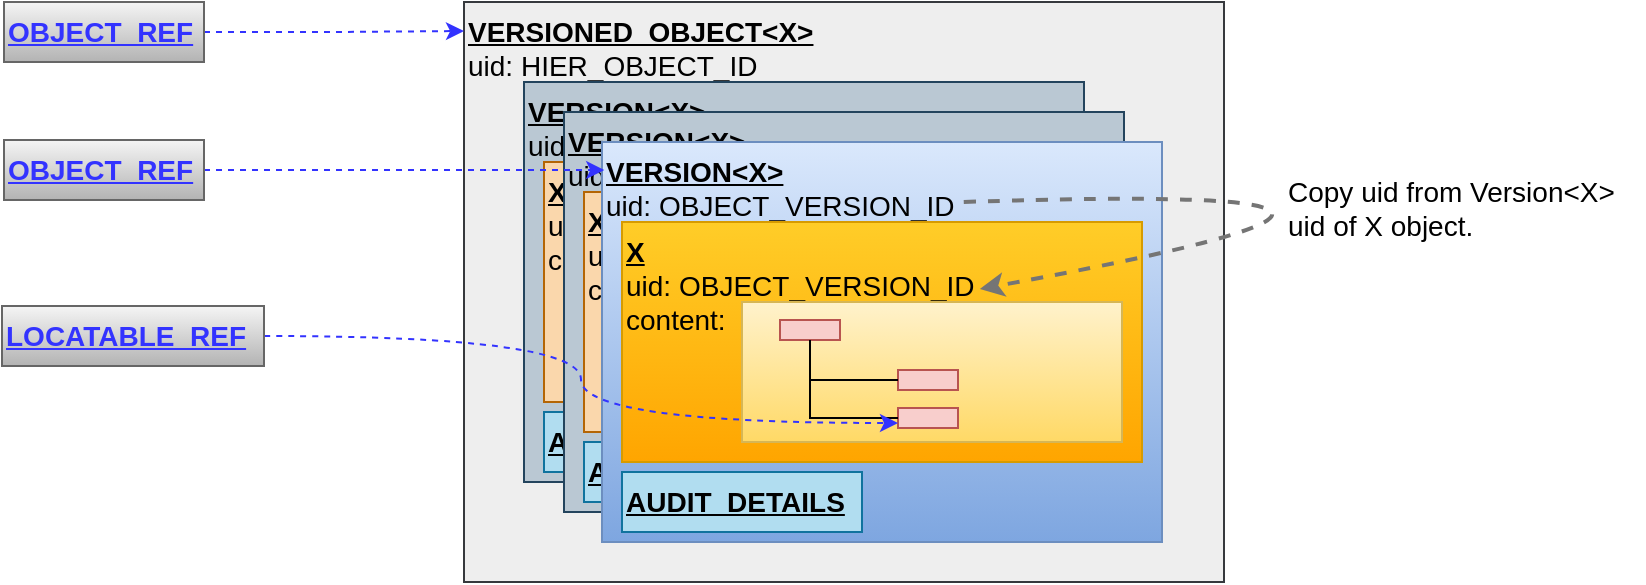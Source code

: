 <mxfile version="12.1.1" type="device" pages="1"><diagram id="Ipy5a6JUwnwC102qDjiA" name="Page-1"><mxGraphModel dx="1030" dy="705" grid="1" gridSize="10" guides="1" tooltips="1" connect="1" arrows="1" fold="1" page="1" pageScale="1" pageWidth="1169" pageHeight="827" math="0" shadow="0"><root><mxCell id="0"/><mxCell id="1" parent="0"/><mxCell id="qDFtoAM4QETea1y4RNJC-1" value="&lt;u&gt;&lt;b&gt;VERSIONED_OBJECT&amp;lt;X&amp;gt;&lt;/b&gt;&lt;/u&gt;&lt;br&gt;uid: HIER_OBJECT_ID" style="rounded=0;whiteSpace=wrap;html=1;fontSize=14;verticalAlign=top;align=left;fillColor=#eeeeee;strokeColor=#36393d;" vertex="1" parent="1"><mxGeometry x="320" y="180" width="380" height="290" as="geometry"/></mxCell><mxCell id="qDFtoAM4QETea1y4RNJC-13" value="" style="group;fillColor=#bac8d3;strokeColor=#23445d;" vertex="1" connectable="0" parent="1"><mxGeometry x="350" y="220" width="280" height="200" as="geometry"/></mxCell><mxCell id="qDFtoAM4QETea1y4RNJC-2" value="&lt;u&gt;&lt;b&gt;VERSION&amp;lt;X&amp;gt;&lt;/b&gt;&lt;/u&gt;&lt;br&gt;uid: OBJECT_VERSION_ID" style="rounded=0;whiteSpace=wrap;html=1;fontSize=14;verticalAlign=top;align=left;fillColor=#bac8d3;strokeColor=#23445d;" vertex="1" parent="qDFtoAM4QETea1y4RNJC-13"><mxGeometry width="280" height="200" as="geometry"/></mxCell><mxCell id="qDFtoAM4QETea1y4RNJC-3" value="&lt;u&gt;&lt;b&gt;X&lt;/b&gt;&lt;/u&gt;&lt;br&gt;uid: OBJECT_VERSION_ID&lt;br&gt;content:" style="rounded=0;whiteSpace=wrap;html=1;fontSize=14;verticalAlign=top;align=left;fillColor=#fad7ac;strokeColor=#b46504;" vertex="1" parent="qDFtoAM4QETea1y4RNJC-13"><mxGeometry x="10" y="40" width="260" height="120" as="geometry"/></mxCell><mxCell id="qDFtoAM4QETea1y4RNJC-5" value="&lt;b&gt;&lt;u&gt;AUDIT_DETAILS&lt;/u&gt;&lt;/b&gt;" style="rounded=0;whiteSpace=wrap;html=1;fontSize=14;verticalAlign=top;align=left;fillColor=#b1ddf0;strokeColor=#10739e;" vertex="1" parent="qDFtoAM4QETea1y4RNJC-13"><mxGeometry x="10" y="165" width="120" height="30" as="geometry"/></mxCell><mxCell id="qDFtoAM4QETea1y4RNJC-6" value="" style="rounded=0;whiteSpace=wrap;html=1;fontSize=14;verticalAlign=top;align=left;fillColor=#fff2cc;strokeColor=#d6b656;gradientColor=#ffd966;" vertex="1" parent="qDFtoAM4QETea1y4RNJC-13"><mxGeometry x="70" y="85" width="190" height="70" as="geometry"/></mxCell><mxCell id="qDFtoAM4QETea1y4RNJC-12" value="" style="group" vertex="1" connectable="0" parent="qDFtoAM4QETea1y4RNJC-13"><mxGeometry x="89" y="94" width="89" height="54" as="geometry"/></mxCell><mxCell id="qDFtoAM4QETea1y4RNJC-7" value="" style="rounded=0;whiteSpace=wrap;html=1;fontSize=14;align=left;fillColor=#f8cecc;strokeColor=#b85450;" vertex="1" parent="qDFtoAM4QETea1y4RNJC-12"><mxGeometry width="30" height="10" as="geometry"/></mxCell><mxCell id="qDFtoAM4QETea1y4RNJC-8" value="" style="rounded=0;whiteSpace=wrap;html=1;fontSize=14;align=left;fillColor=#f8cecc;strokeColor=#b85450;" vertex="1" parent="qDFtoAM4QETea1y4RNJC-12"><mxGeometry x="59" y="25" width="30" height="10" as="geometry"/></mxCell><mxCell id="qDFtoAM4QETea1y4RNJC-10" style="edgeStyle=orthogonalEdgeStyle;rounded=0;orthogonalLoop=1;jettySize=auto;html=1;exitX=0.5;exitY=1;exitDx=0;exitDy=0;entryX=0;entryY=0.5;entryDx=0;entryDy=0;fontSize=14;endArrow=none;endFill=0;" edge="1" parent="qDFtoAM4QETea1y4RNJC-12" source="qDFtoAM4QETea1y4RNJC-7" target="qDFtoAM4QETea1y4RNJC-8"><mxGeometry relative="1" as="geometry"/></mxCell><mxCell id="qDFtoAM4QETea1y4RNJC-9" value="" style="rounded=0;whiteSpace=wrap;html=1;fontSize=14;align=left;fillColor=#f8cecc;strokeColor=#b85450;" vertex="1" parent="qDFtoAM4QETea1y4RNJC-12"><mxGeometry x="59" y="44" width="30" height="10" as="geometry"/></mxCell><mxCell id="qDFtoAM4QETea1y4RNJC-11" style="edgeStyle=orthogonalEdgeStyle;rounded=0;orthogonalLoop=1;jettySize=auto;html=1;exitX=0.5;exitY=1;exitDx=0;exitDy=0;entryX=0;entryY=0.5;entryDx=0;entryDy=0;endArrow=none;endFill=0;fontSize=14;" edge="1" parent="qDFtoAM4QETea1y4RNJC-12" source="qDFtoAM4QETea1y4RNJC-7" target="qDFtoAM4QETea1y4RNJC-9"><mxGeometry relative="1" as="geometry"/></mxCell><mxCell id="qDFtoAM4QETea1y4RNJC-14" value="" style="group" vertex="1" connectable="0" parent="1"><mxGeometry x="370" y="235" width="280" height="200" as="geometry"/></mxCell><mxCell id="qDFtoAM4QETea1y4RNJC-15" value="&lt;u&gt;&lt;b&gt;VERSION&amp;lt;X&amp;gt;&lt;/b&gt;&lt;/u&gt;&lt;br&gt;uid: OBJECT_VERSION_ID" style="rounded=0;whiteSpace=wrap;html=1;fontSize=14;verticalAlign=top;align=left;fillColor=#bac8d3;strokeColor=#23445d;" vertex="1" parent="qDFtoAM4QETea1y4RNJC-14"><mxGeometry width="280" height="200" as="geometry"/></mxCell><mxCell id="qDFtoAM4QETea1y4RNJC-16" value="&lt;u&gt;&lt;b&gt;X&lt;/b&gt;&lt;/u&gt;&lt;br&gt;uid: OBJECT_VERSION_ID&lt;br&gt;content:" style="rounded=0;whiteSpace=wrap;html=1;fontSize=14;verticalAlign=top;align=left;fillColor=#fad7ac;strokeColor=#b46504;" vertex="1" parent="qDFtoAM4QETea1y4RNJC-14"><mxGeometry x="10" y="40" width="260" height="120" as="geometry"/></mxCell><mxCell id="qDFtoAM4QETea1y4RNJC-17" value="&lt;b&gt;&lt;u&gt;AUDIT_DETAILS&lt;/u&gt;&lt;/b&gt;" style="rounded=0;whiteSpace=wrap;html=1;fontSize=14;verticalAlign=top;align=left;fillColor=#b1ddf0;strokeColor=#10739e;" vertex="1" parent="qDFtoAM4QETea1y4RNJC-14"><mxGeometry x="10" y="165" width="120" height="30" as="geometry"/></mxCell><mxCell id="qDFtoAM4QETea1y4RNJC-18" value="" style="rounded=0;whiteSpace=wrap;html=1;fontSize=14;verticalAlign=top;align=left;fillColor=#fff2cc;strokeColor=#d6b656;gradientColor=#ffd966;" vertex="1" parent="qDFtoAM4QETea1y4RNJC-14"><mxGeometry x="70" y="80" width="190" height="70" as="geometry"/></mxCell><mxCell id="qDFtoAM4QETea1y4RNJC-19" value="" style="group" vertex="1" connectable="0" parent="qDFtoAM4QETea1y4RNJC-14"><mxGeometry x="89" y="89" width="89" height="54" as="geometry"/></mxCell><mxCell id="qDFtoAM4QETea1y4RNJC-20" value="" style="rounded=0;whiteSpace=wrap;html=1;fontSize=14;align=left;fillColor=#f8cecc;strokeColor=#b85450;" vertex="1" parent="qDFtoAM4QETea1y4RNJC-19"><mxGeometry width="30" height="10" as="geometry"/></mxCell><mxCell id="qDFtoAM4QETea1y4RNJC-21" value="" style="rounded=0;whiteSpace=wrap;html=1;fontSize=14;align=left;fillColor=#f8cecc;strokeColor=#b85450;" vertex="1" parent="qDFtoAM4QETea1y4RNJC-19"><mxGeometry x="59" y="25" width="30" height="10" as="geometry"/></mxCell><mxCell id="qDFtoAM4QETea1y4RNJC-22" style="edgeStyle=orthogonalEdgeStyle;rounded=0;orthogonalLoop=1;jettySize=auto;html=1;exitX=0.5;exitY=1;exitDx=0;exitDy=0;entryX=0;entryY=0.5;entryDx=0;entryDy=0;fontSize=14;endArrow=none;endFill=0;" edge="1" parent="qDFtoAM4QETea1y4RNJC-19" source="qDFtoAM4QETea1y4RNJC-20" target="qDFtoAM4QETea1y4RNJC-21"><mxGeometry relative="1" as="geometry"/></mxCell><mxCell id="qDFtoAM4QETea1y4RNJC-23" value="" style="rounded=0;whiteSpace=wrap;html=1;fontSize=14;align=left;fillColor=#f8cecc;strokeColor=#b85450;" vertex="1" parent="qDFtoAM4QETea1y4RNJC-19"><mxGeometry x="59" y="44" width="30" height="10" as="geometry"/></mxCell><mxCell id="qDFtoAM4QETea1y4RNJC-24" style="edgeStyle=orthogonalEdgeStyle;rounded=0;orthogonalLoop=1;jettySize=auto;html=1;exitX=0.5;exitY=1;exitDx=0;exitDy=0;entryX=0;entryY=0.5;entryDx=0;entryDy=0;endArrow=none;endFill=0;fontSize=14;" edge="1" parent="qDFtoAM4QETea1y4RNJC-19" source="qDFtoAM4QETea1y4RNJC-20" target="qDFtoAM4QETea1y4RNJC-23"><mxGeometry relative="1" as="geometry"/></mxCell><mxCell id="qDFtoAM4QETea1y4RNJC-25" value="" style="group" vertex="1" connectable="0" parent="1"><mxGeometry x="389" y="250" width="280" height="200" as="geometry"/></mxCell><mxCell id="qDFtoAM4QETea1y4RNJC-26" value="&lt;u&gt;&lt;b&gt;VERSION&amp;lt;X&amp;gt;&lt;/b&gt;&lt;/u&gt;&lt;br&gt;uid: OBJECT_VERSION_ID" style="rounded=0;whiteSpace=wrap;html=1;fontSize=14;verticalAlign=top;align=left;fillColor=#dae8fc;strokeColor=#6c8ebf;gradientColor=#7ea6e0;" vertex="1" parent="qDFtoAM4QETea1y4RNJC-25"><mxGeometry width="280" height="200" as="geometry"/></mxCell><mxCell id="qDFtoAM4QETea1y4RNJC-27" value="&lt;u&gt;&lt;b&gt;X&lt;/b&gt;&lt;/u&gt;&lt;br&gt;uid: OBJECT_VERSION_ID&lt;br&gt;content:" style="rounded=0;whiteSpace=wrap;html=1;fontSize=14;verticalAlign=top;align=left;fillColor=#ffcd28;strokeColor=#d79b00;gradientColor=#ffa500;" vertex="1" parent="qDFtoAM4QETea1y4RNJC-25"><mxGeometry x="10" y="40" width="260" height="120" as="geometry"/></mxCell><mxCell id="qDFtoAM4QETea1y4RNJC-28" value="&lt;b&gt;&lt;u&gt;AUDIT_DETAILS&lt;/u&gt;&lt;/b&gt;" style="rounded=0;whiteSpace=wrap;html=1;fontSize=14;verticalAlign=top;align=left;fillColor=#b1ddf0;strokeColor=#10739e;" vertex="1" parent="qDFtoAM4QETea1y4RNJC-25"><mxGeometry x="10" y="165" width="120" height="30" as="geometry"/></mxCell><mxCell id="qDFtoAM4QETea1y4RNJC-29" value="" style="rounded=0;whiteSpace=wrap;html=1;fontSize=14;verticalAlign=top;align=left;fillColor=#fff2cc;strokeColor=#d6b656;gradientColor=#ffd966;" vertex="1" parent="qDFtoAM4QETea1y4RNJC-25"><mxGeometry x="70" y="80" width="190" height="70" as="geometry"/></mxCell><mxCell id="qDFtoAM4QETea1y4RNJC-30" value="" style="group" vertex="1" connectable="0" parent="qDFtoAM4QETea1y4RNJC-25"><mxGeometry x="89" y="89" width="89" height="54" as="geometry"/></mxCell><mxCell id="qDFtoAM4QETea1y4RNJC-31" value="" style="rounded=0;whiteSpace=wrap;html=1;fontSize=14;align=left;fillColor=#f8cecc;strokeColor=#b85450;" vertex="1" parent="qDFtoAM4QETea1y4RNJC-30"><mxGeometry width="30" height="10" as="geometry"/></mxCell><mxCell id="qDFtoAM4QETea1y4RNJC-32" value="" style="rounded=0;whiteSpace=wrap;html=1;fontSize=14;align=left;fillColor=#f8cecc;strokeColor=#b85450;" vertex="1" parent="qDFtoAM4QETea1y4RNJC-30"><mxGeometry x="59" y="25" width="30" height="10" as="geometry"/></mxCell><mxCell id="qDFtoAM4QETea1y4RNJC-33" style="edgeStyle=orthogonalEdgeStyle;rounded=0;orthogonalLoop=1;jettySize=auto;html=1;exitX=0.5;exitY=1;exitDx=0;exitDy=0;entryX=0;entryY=0.5;entryDx=0;entryDy=0;fontSize=14;endArrow=none;endFill=0;" edge="1" parent="qDFtoAM4QETea1y4RNJC-30" source="qDFtoAM4QETea1y4RNJC-31" target="qDFtoAM4QETea1y4RNJC-32"><mxGeometry relative="1" as="geometry"/></mxCell><mxCell id="qDFtoAM4QETea1y4RNJC-34" value="" style="rounded=0;whiteSpace=wrap;html=1;fontSize=14;align=left;fillColor=#f8cecc;strokeColor=#b85450;" vertex="1" parent="qDFtoAM4QETea1y4RNJC-30"><mxGeometry x="59" y="44" width="30" height="10" as="geometry"/></mxCell><mxCell id="qDFtoAM4QETea1y4RNJC-35" style="edgeStyle=orthogonalEdgeStyle;rounded=0;orthogonalLoop=1;jettySize=auto;html=1;exitX=0.5;exitY=1;exitDx=0;exitDy=0;entryX=0;entryY=0.5;entryDx=0;entryDy=0;endArrow=none;endFill=0;fontSize=14;" edge="1" parent="qDFtoAM4QETea1y4RNJC-30" source="qDFtoAM4QETea1y4RNJC-31" target="qDFtoAM4QETea1y4RNJC-34"><mxGeometry relative="1" as="geometry"/></mxCell><mxCell id="qDFtoAM4QETea1y4RNJC-42" value="" style="curved=1;endArrow=classic;html=1;dashed=1;strokeColor=#757575;fontSize=14;exitX=0.646;exitY=0.15;exitDx=0;exitDy=0;exitPerimeter=0;entryX=0.626;entryY=-0.093;entryDx=0;entryDy=0;entryPerimeter=0;strokeWidth=2;" edge="1" parent="qDFtoAM4QETea1y4RNJC-25" source="qDFtoAM4QETea1y4RNJC-26" target="qDFtoAM4QETea1y4RNJC-29"><mxGeometry width="50" height="50" relative="1" as="geometry"><mxPoint x="371" y="-10" as="sourcePoint"/><mxPoint x="351" y="90" as="targetPoint"/><Array as="points"><mxPoint x="481" y="20"/></Array></mxGeometry></mxCell><mxCell id="qDFtoAM4QETea1y4RNJC-37" style="edgeStyle=orthogonalEdgeStyle;rounded=0;orthogonalLoop=1;jettySize=auto;html=1;exitX=1;exitY=0.5;exitDx=0;exitDy=0;entryX=0;entryY=0.05;entryDx=0;entryDy=0;entryPerimeter=0;endArrow=classic;endFill=1;fontSize=14;dashed=1;strokeColor=#3333FF;" edge="1" parent="1" source="qDFtoAM4QETea1y4RNJC-36" target="qDFtoAM4QETea1y4RNJC-1"><mxGeometry relative="1" as="geometry"/></mxCell><mxCell id="qDFtoAM4QETea1y4RNJC-36" value="OBJECT_REF" style="rounded=0;whiteSpace=wrap;html=1;fontSize=14;align=left;fillColor=#f5f5f5;strokeColor=#666666;fontStyle=5;gradientColor=#b3b3b3;fontColor=#3333FF;" vertex="1" parent="1"><mxGeometry x="90" y="180" width="100" height="30" as="geometry"/></mxCell><mxCell id="qDFtoAM4QETea1y4RNJC-39" style="edgeStyle=orthogonalEdgeStyle;rounded=0;orthogonalLoop=1;jettySize=auto;html=1;exitX=1;exitY=0.5;exitDx=0;exitDy=0;entryX=0.004;entryY=0.07;entryDx=0;entryDy=0;entryPerimeter=0;dashed=1;endArrow=classic;endFill=1;strokeColor=#3333FF;fontSize=14;" edge="1" parent="1" source="qDFtoAM4QETea1y4RNJC-38" target="qDFtoAM4QETea1y4RNJC-26"><mxGeometry relative="1" as="geometry"/></mxCell><mxCell id="qDFtoAM4QETea1y4RNJC-38" value="OBJECT_REF" style="rounded=0;whiteSpace=wrap;html=1;fontSize=14;align=left;fillColor=#f5f5f5;strokeColor=#666666;fontStyle=5;gradientColor=#b3b3b3;fontColor=#3333FF;" vertex="1" parent="1"><mxGeometry x="90" y="249" width="100" height="30" as="geometry"/></mxCell><mxCell id="qDFtoAM4QETea1y4RNJC-43" value="Copy uid from Version&amp;lt;X&amp;gt;&lt;br&gt;uid of X object." style="text;html=1;resizable=0;points=[];autosize=1;align=left;verticalAlign=top;spacingTop=-4;fontSize=14;" vertex="1" parent="1"><mxGeometry x="730" y="264" width="180" height="40" as="geometry"/></mxCell><mxCell id="qDFtoAM4QETea1y4RNJC-45" style="edgeStyle=orthogonalEdgeStyle;rounded=0;orthogonalLoop=1;jettySize=auto;html=1;exitX=1;exitY=0.5;exitDx=0;exitDy=0;entryX=0;entryY=0.75;entryDx=0;entryDy=0;dashed=1;endArrow=classic;endFill=1;strokeColor=#3333FF;strokeWidth=1;fontSize=14;curved=1;" edge="1" parent="1" source="qDFtoAM4QETea1y4RNJC-44" target="qDFtoAM4QETea1y4RNJC-34"><mxGeometry relative="1" as="geometry"/></mxCell><mxCell id="qDFtoAM4QETea1y4RNJC-44" value="LOCATABLE_REF" style="rounded=0;whiteSpace=wrap;html=1;fontSize=14;align=left;fillColor=#f5f5f5;strokeColor=#666666;fontStyle=5;gradientColor=#b3b3b3;fontColor=#3333FF;" vertex="1" parent="1"><mxGeometry x="89" y="332" width="131" height="30" as="geometry"/></mxCell></root></mxGraphModel></diagram></mxfile>